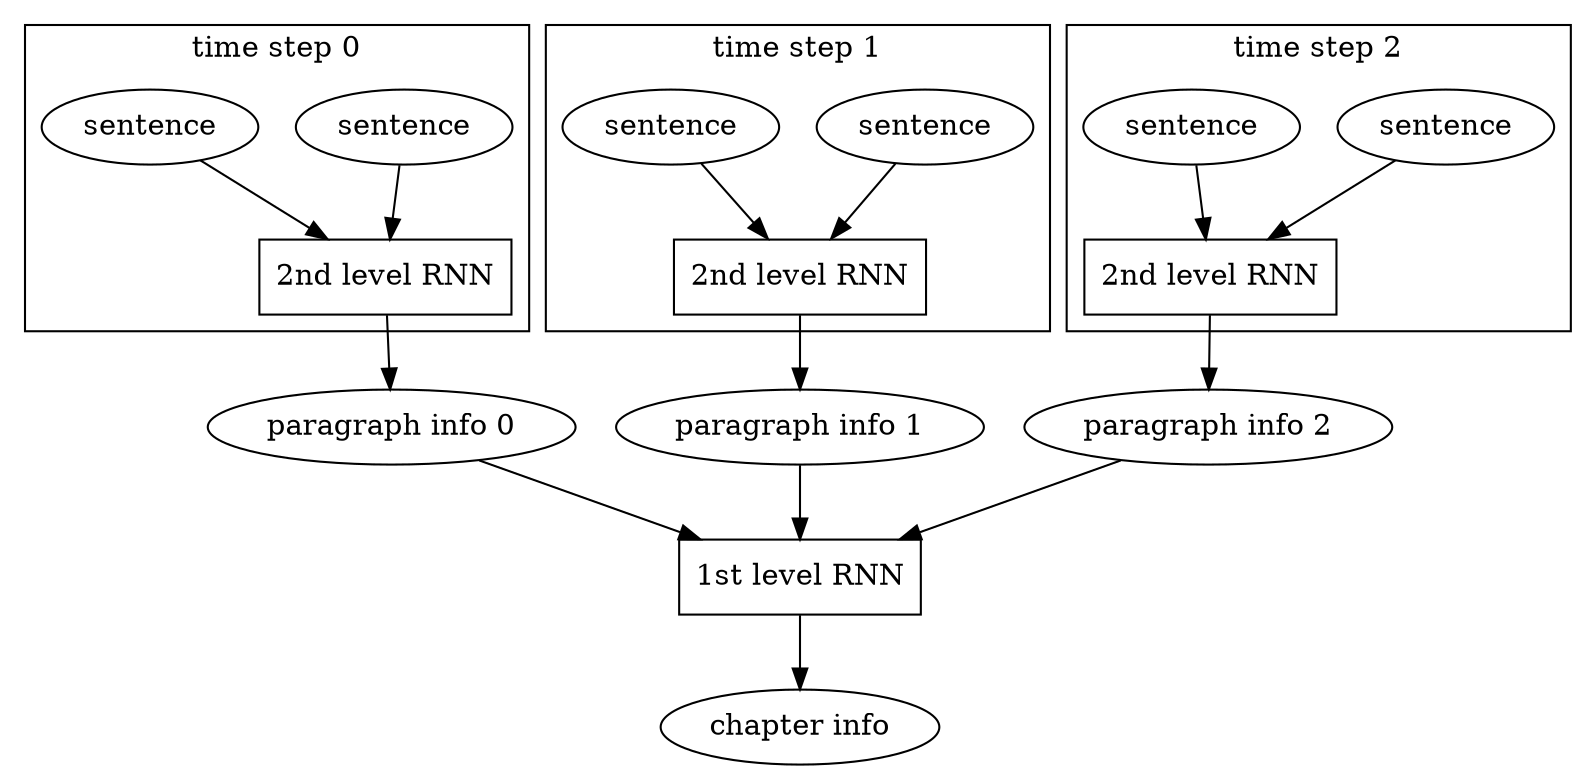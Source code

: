 digraph G {

  rnn [label="1st level RNN" shape=box]

  subgraph cluster0 {
    label = "time step 0"

    sent0 [label="sentence"]
    sent1 [label="sentence"]

    rnn1 [label="2nd level RNN" shape=box]

    sent0 -> rnn1
    sent1 -> rnn1
  }

  subgraph cluster1 {
    label = "time step 1"

    sent2 [label="sentence"]
    sent3 [label="sentence"]

    rnn2 [label="2nd level RNN" shape=box]

    sent2 -> rnn2
    sent3 -> rnn2
  }

  subgraph cluster2 {
    label = "time step 2"

    sent4 [label="sentence"]
    sent5 [label="sentence"]

    rnn3 [label="2nd level RNN" shape=box]

    sent4 -> rnn3
    sent5 -> rnn3
  }


  para0 [label="paragraph info 0"]
  para1 [label="paragraph info 1"]
  para2 [label="paragraph info 2"]

  rnn1 -> para0
  rnn2 -> para1
  rnn3 -> para2

  para0 -> rnn
  para1 -> rnn
  para2 -> rnn

  chapter [label="chapter info"]
  rnn -> chapter
}
